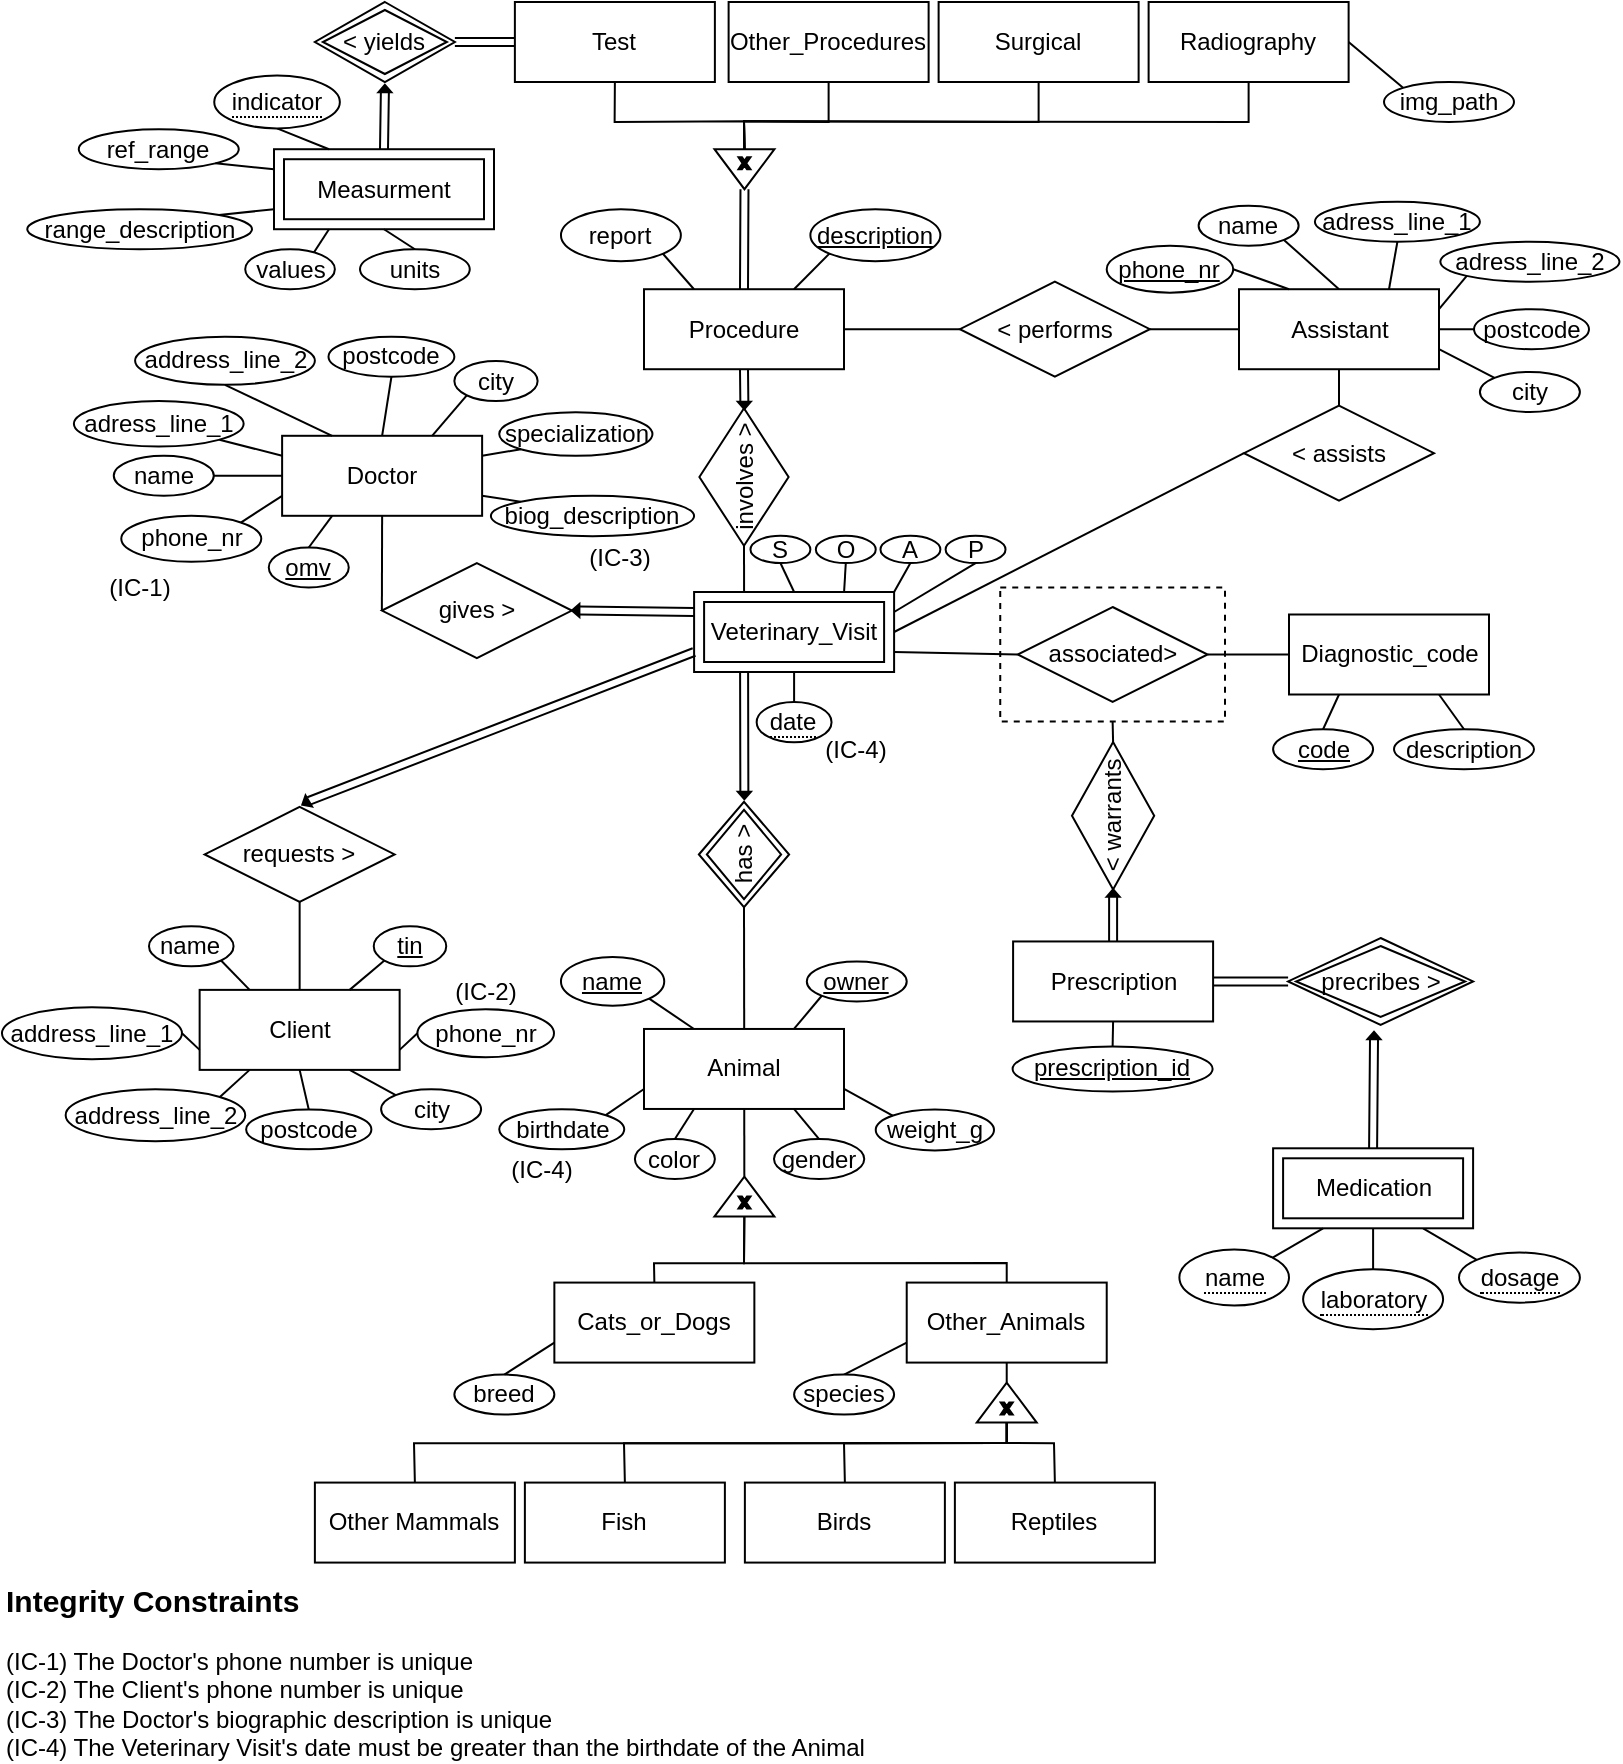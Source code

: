 <mxfile version="24.7.17">
  <diagram id="R2lEEEUBdFMjLlhIrx00" name="Page-1">
    <mxGraphModel dx="345" dy="1803" grid="1" gridSize="10" guides="1" tooltips="1" connect="1" arrows="1" fold="1" page="1" pageScale="1" pageWidth="850" pageHeight="1100" math="0" shadow="0" extFonts="Permanent Marker^https://fonts.googleapis.com/css?family=Permanent+Marker">
      <root>
        <mxCell id="0" />
        <mxCell id="1" parent="0" />
        <mxCell id="5cIpfjfdvuiY5bLcLQ52-531" value="" style="whiteSpace=wrap;html=1;align=center;dashed=1;fillColor=none;" parent="1" vertex="1">
          <mxGeometry x="1363.12" y="-587.25" width="112.38" height="67" as="geometry" />
        </mxCell>
        <mxCell id="5cIpfjfdvuiY5bLcLQ52-217" value="Doctor" style="whiteSpace=wrap;html=1;align=center;" parent="1" vertex="1">
          <mxGeometry x="1004.06" y="-663.1" width="100" height="40" as="geometry" />
        </mxCell>
        <mxCell id="5cIpfjfdvuiY5bLcLQ52-218" value="Client" style="whiteSpace=wrap;html=1;align=center;" parent="1" vertex="1">
          <mxGeometry x="962.82" y="-386.06" width="100" height="40" as="geometry" />
        </mxCell>
        <mxCell id="5cIpfjfdvuiY5bLcLQ52-219" value="Assis&lt;span style=&quot;background-color: initial;&quot;&gt;tant&lt;/span&gt;" style="whiteSpace=wrap;html=1;align=center;" parent="1" vertex="1">
          <mxGeometry x="1482.5" y="-736.39" width="100" height="40" as="geometry" />
        </mxCell>
        <mxCell id="5cIpfjfdvuiY5bLcLQ52-221" value="specialization" style="ellipse;whiteSpace=wrap;html=1;align=center;" parent="1" vertex="1">
          <mxGeometry x="1112.62" y="-674.85" width="76.61" height="21.75" as="geometry" />
        </mxCell>
        <mxCell id="5cIpfjfdvuiY5bLcLQ52-222" value="" style="endArrow=none;html=1;rounded=0;exitX=0.5;exitY=0;exitDx=0;exitDy=0;entryX=0.25;entryY=1;entryDx=0;entryDy=0;" parent="1" source="5cIpfjfdvuiY5bLcLQ52-416" target="5cIpfjfdvuiY5bLcLQ52-217" edge="1">
          <mxGeometry relative="1" as="geometry">
            <mxPoint x="920.02" y="-538.54" as="sourcePoint" />
            <mxPoint x="875.02" y="-568.54" as="targetPoint" />
          </mxGeometry>
        </mxCell>
        <mxCell id="5cIpfjfdvuiY5bLcLQ52-223" value="biog_description" style="ellipse;whiteSpace=wrap;html=1;align=center;" parent="1" vertex="1">
          <mxGeometry x="1108.44" y="-633.1" width="101.61" height="20.18" as="geometry" />
        </mxCell>
        <mxCell id="5cIpfjfdvuiY5bLcLQ52-224" value="" style="endArrow=none;html=1;rounded=0;exitX=0;exitY=0;exitDx=0;exitDy=0;entryX=1;entryY=0.75;entryDx=0;entryDy=0;" parent="1" source="5cIpfjfdvuiY5bLcLQ52-223" target="5cIpfjfdvuiY5bLcLQ52-217" edge="1">
          <mxGeometry relative="1" as="geometry">
            <mxPoint x="890.02" y="-568.54" as="sourcePoint" />
            <mxPoint x="845.02" y="-598.54" as="targetPoint" />
          </mxGeometry>
        </mxCell>
        <mxCell id="5cIpfjfdvuiY5bLcLQ52-225" value="" style="endArrow=none;html=1;rounded=0;exitX=0;exitY=1;exitDx=0;exitDy=0;entryX=0.75;entryY=0;entryDx=0;entryDy=0;" parent="1" source="5cIpfjfdvuiY5bLcLQ52-410" target="5cIpfjfdvuiY5bLcLQ52-218" edge="1">
          <mxGeometry relative="1" as="geometry">
            <mxPoint x="1642.862" y="-92.561" as="sourcePoint" />
            <mxPoint x="1587.19" y="-101.34" as="targetPoint" />
          </mxGeometry>
        </mxCell>
        <mxCell id="5cIpfjfdvuiY5bLcLQ52-226" value="owner" style="ellipse;whiteSpace=wrap;html=1;align=center;fontStyle=4" parent="1" vertex="1">
          <mxGeometry x="1266.41" y="-400.27" width="49.95" height="20" as="geometry" />
        </mxCell>
        <mxCell id="5cIpfjfdvuiY5bLcLQ52-227" value="" style="endArrow=none;html=1;rounded=0;exitX=0;exitY=1;exitDx=0;exitDy=0;entryX=0.75;entryY=0;entryDx=0;entryDy=0;" parent="1" source="5cIpfjfdvuiY5bLcLQ52-226" target="j37J7HoHjIznkent-nm3-9" edge="1">
          <mxGeometry relative="1" as="geometry">
            <mxPoint x="1220.12" y="-309.71" as="sourcePoint" />
            <mxPoint x="1255.075" y="-353.97" as="targetPoint" />
          </mxGeometry>
        </mxCell>
        <mxCell id="5cIpfjfdvuiY5bLcLQ52-228" value="birthdate" style="ellipse;whiteSpace=wrap;html=1;align=center;" parent="1" vertex="1">
          <mxGeometry x="1112.62" y="-326.33" width="62.5" height="20" as="geometry" />
        </mxCell>
        <mxCell id="5cIpfjfdvuiY5bLcLQ52-229" value="" style="endArrow=none;html=1;rounded=0;exitX=1;exitY=0;exitDx=0;exitDy=0;entryX=0;entryY=0.75;entryDx=0;entryDy=0;" parent="1" source="5cIpfjfdvuiY5bLcLQ52-228" target="j37J7HoHjIznkent-nm3-9" edge="1">
          <mxGeometry relative="1" as="geometry">
            <mxPoint x="1430.12" y="-309.71" as="sourcePoint" />
            <mxPoint x="1195.21" y="-333.24" as="targetPoint" />
          </mxGeometry>
        </mxCell>
        <mxCell id="5cIpfjfdvuiY5bLcLQ52-230" value="color" style="ellipse;whiteSpace=wrap;html=1;align=center;" parent="1" vertex="1">
          <mxGeometry x="1180.44" y="-311.47" width="40" height="20" as="geometry" />
        </mxCell>
        <mxCell id="5cIpfjfdvuiY5bLcLQ52-232" value="gender" style="ellipse;whiteSpace=wrap;html=1;align=center;" parent="1" vertex="1">
          <mxGeometry x="1250" y="-311.47" width="45.12" height="20" as="geometry" />
        </mxCell>
        <mxCell id="5cIpfjfdvuiY5bLcLQ52-233" value="" style="endArrow=none;html=1;rounded=0;entryX=0.75;entryY=1;entryDx=0;entryDy=0;exitX=0.5;exitY=0;exitDx=0;exitDy=0;" parent="1" source="5cIpfjfdvuiY5bLcLQ52-232" target="j37J7HoHjIznkent-nm3-9" edge="1">
          <mxGeometry relative="1" as="geometry">
            <mxPoint x="1315.74" y="-310.83" as="sourcePoint" />
            <mxPoint x="1255.075" y="-326.33" as="targetPoint" />
          </mxGeometry>
        </mxCell>
        <mxCell id="5cIpfjfdvuiY5bLcLQ52-234" value="weight_g" style="ellipse;whiteSpace=wrap;html=1;align=center;" parent="1" vertex="1">
          <mxGeometry x="1300.87" y="-326.27" width="59.13" height="20.46" as="geometry" />
        </mxCell>
        <mxCell id="5cIpfjfdvuiY5bLcLQ52-235" value="" style="endArrow=none;html=1;rounded=0;exitX=0;exitY=0;exitDx=0;exitDy=0;entryX=1;entryY=0.75;entryDx=0;entryDy=0;" parent="1" source="5cIpfjfdvuiY5bLcLQ52-234" target="j37J7HoHjIznkent-nm3-9" edge="1">
          <mxGeometry relative="1" as="geometry">
            <mxPoint x="1260.12" y="-269.71" as="sourcePoint" />
            <mxPoint x="1275.03" y="-333.24" as="targetPoint" />
          </mxGeometry>
        </mxCell>
        <mxCell id="5cIpfjfdvuiY5bLcLQ52-236" value="" style="endArrow=none;html=1;rounded=0;entryX=0.25;entryY=1;entryDx=0;entryDy=0;exitX=0.5;exitY=0;exitDx=0;exitDy=0;" parent="1" source="5cIpfjfdvuiY5bLcLQ52-230" target="j37J7HoHjIznkent-nm3-9" edge="1">
          <mxGeometry relative="1" as="geometry">
            <mxPoint x="1154.74" y="-329.83" as="sourcePoint" />
            <mxPoint x="1215.165" y="-326.33" as="targetPoint" />
          </mxGeometry>
        </mxCell>
        <mxCell id="5cIpfjfdvuiY5bLcLQ52-239" value="" style="verticalLabelPosition=bottom;verticalAlign=top;html=1;shape=mxgraph.basic.acute_triangle;dx=0.5;" parent="1" vertex="1">
          <mxGeometry x="1220.18" y="-292.71" width="30" height="20" as="geometry" />
        </mxCell>
        <mxCell id="5cIpfjfdvuiY5bLcLQ52-240" value="Cats_or_Dogs" style="whiteSpace=wrap;html=1;align=center;" parent="1" vertex="1">
          <mxGeometry x="1140.18" y="-239.71" width="100" height="40" as="geometry" />
        </mxCell>
        <mxCell id="5cIpfjfdvuiY5bLcLQ52-241" value="Other_Animals" style="whiteSpace=wrap;html=1;align=center;" parent="1" vertex="1">
          <mxGeometry x="1316.36" y="-239.71" width="100" height="40" as="geometry" />
        </mxCell>
        <mxCell id="5cIpfjfdvuiY5bLcLQ52-242" value="" style="endArrow=none;html=1;rounded=0;entryX=0;entryY=0.75;entryDx=0;entryDy=0;exitX=0.5;exitY=0;exitDx=0;exitDy=0;" parent="1" source="5cIpfjfdvuiY5bLcLQ52-248" target="5cIpfjfdvuiY5bLcLQ52-241" edge="1">
          <mxGeometry relative="1" as="geometry">
            <mxPoint x="1448.24" y="-199.71" as="sourcePoint" />
            <mxPoint x="1353.24" y="-289.71" as="targetPoint" />
          </mxGeometry>
        </mxCell>
        <mxCell id="5cIpfjfdvuiY5bLcLQ52-243" value="breed" style="ellipse;whiteSpace=wrap;html=1;align=center;" parent="1" vertex="1">
          <mxGeometry x="1090.18" y="-193.71" width="50" height="20" as="geometry" />
        </mxCell>
        <mxCell id="5cIpfjfdvuiY5bLcLQ52-244" value="" style="endArrow=none;html=1;rounded=0;exitX=0.5;exitY=0;exitDx=0;exitDy=0;entryX=0;entryY=0.75;entryDx=0;entryDy=0;" parent="1" source="5cIpfjfdvuiY5bLcLQ52-243" target="5cIpfjfdvuiY5bLcLQ52-240" edge="1">
          <mxGeometry relative="1" as="geometry">
            <mxPoint x="1123.24" y="-152.21" as="sourcePoint" />
            <mxPoint x="1033.24" y="-209.71" as="targetPoint" />
          </mxGeometry>
        </mxCell>
        <mxCell id="5cIpfjfdvuiY5bLcLQ52-245" value="" style="verticalLabelPosition=bottom;verticalAlign=top;html=1;shape=mxgraph.basic.x;fillColor=#000000;" parent="1" vertex="1">
          <mxGeometry x="1232.24" y="-282.71" width="6" height="6" as="geometry" />
        </mxCell>
        <mxCell id="5cIpfjfdvuiY5bLcLQ52-246" value="" style="endArrow=none;html=1;rounded=0;entryX=0.5;entryY=0;entryDx=0;entryDy=0;exitX=0.5;exitY=1;exitDx=0;exitDy=0;exitPerimeter=0;" parent="1" source="5cIpfjfdvuiY5bLcLQ52-239" target="5cIpfjfdvuiY5bLcLQ52-240" edge="1">
          <mxGeometry relative="1" as="geometry">
            <mxPoint x="1446.24" y="-359.71" as="sourcePoint" />
            <mxPoint x="1246.24" y="-329.71" as="targetPoint" />
            <Array as="points">
              <mxPoint x="1235" y="-249.39" />
              <mxPoint x="1190" y="-249.39" />
            </Array>
          </mxGeometry>
        </mxCell>
        <mxCell id="5cIpfjfdvuiY5bLcLQ52-247" value="" style="endArrow=none;html=1;rounded=0;exitX=0.5;exitY=1;exitDx=0;exitDy=0;exitPerimeter=0;entryX=0.5;entryY=0;entryDx=0;entryDy=0;" parent="1" source="5cIpfjfdvuiY5bLcLQ52-239" target="5cIpfjfdvuiY5bLcLQ52-241" edge="1">
          <mxGeometry relative="1" as="geometry">
            <mxPoint x="1256.24" y="-239.71" as="sourcePoint" />
            <mxPoint x="1396.24" y="-259.71" as="targetPoint" />
            <Array as="points">
              <mxPoint x="1235" y="-249.39" />
              <mxPoint x="1366.36" y="-249.46" />
            </Array>
          </mxGeometry>
        </mxCell>
        <mxCell id="5cIpfjfdvuiY5bLcLQ52-248" value="species" style="ellipse;whiteSpace=wrap;html=1;align=center;" parent="1" vertex="1">
          <mxGeometry x="1260.05" y="-193.71" width="50" height="20" as="geometry" />
        </mxCell>
        <mxCell id="5cIpfjfdvuiY5bLcLQ52-249" value="Other Mammals" style="whiteSpace=wrap;html=1;align=center;" parent="1" vertex="1">
          <mxGeometry x="1020.44" y="-139.71" width="100" height="40" as="geometry" />
        </mxCell>
        <mxCell id="5cIpfjfdvuiY5bLcLQ52-250" value="Fish" style="whiteSpace=wrap;html=1;align=center;" parent="1" vertex="1">
          <mxGeometry x="1125.44" y="-139.71" width="100" height="40" as="geometry" />
        </mxCell>
        <mxCell id="5cIpfjfdvuiY5bLcLQ52-251" value="Birds" style="whiteSpace=wrap;html=1;align=center;" parent="1" vertex="1">
          <mxGeometry x="1235.44" y="-139.71" width="100" height="40" as="geometry" />
        </mxCell>
        <mxCell id="5cIpfjfdvuiY5bLcLQ52-252" value="Reptiles" style="whiteSpace=wrap;html=1;align=center;" parent="1" vertex="1">
          <mxGeometry x="1340.44" y="-139.71" width="100" height="40" as="geometry" />
        </mxCell>
        <mxCell id="5cIpfjfdvuiY5bLcLQ52-253" value="" style="endArrow=none;html=1;rounded=0;exitX=0.5;exitY=1;exitDx=0;exitDy=0;entryX=0;entryY=0;entryDx=15;entryDy=0;entryPerimeter=0;" parent="1" source="5cIpfjfdvuiY5bLcLQ52-241" target="5cIpfjfdvuiY5bLcLQ52-258" edge="1">
          <mxGeometry relative="1" as="geometry">
            <mxPoint x="1190.74" y="-159.71" as="sourcePoint" />
            <mxPoint x="1260.74" y="-109.71" as="targetPoint" />
          </mxGeometry>
        </mxCell>
        <mxCell id="5cIpfjfdvuiY5bLcLQ52-254" value="" style="endArrow=none;html=1;rounded=0;entryX=0.5;entryY=0;entryDx=0;entryDy=0;exitX=0.5;exitY=1;exitDx=0;exitDy=0;exitPerimeter=0;" parent="1" source="5cIpfjfdvuiY5bLcLQ52-258" target="5cIpfjfdvuiY5bLcLQ52-249" edge="1">
          <mxGeometry relative="1" as="geometry">
            <mxPoint x="1373.24" y="-169.71" as="sourcePoint" />
            <mxPoint x="1383.24" y="-179.71" as="targetPoint" />
            <Array as="points">
              <mxPoint x="1366.36" y="-159.46" />
              <mxPoint x="1070" y="-159.39" />
            </Array>
          </mxGeometry>
        </mxCell>
        <mxCell id="5cIpfjfdvuiY5bLcLQ52-255" value="" style="endArrow=none;html=1;rounded=0;entryX=0.5;entryY=0;entryDx=0;entryDy=0;exitX=0.5;exitY=1;exitDx=0;exitDy=0;exitPerimeter=0;" parent="1" source="5cIpfjfdvuiY5bLcLQ52-258" target="5cIpfjfdvuiY5bLcLQ52-250" edge="1">
          <mxGeometry relative="1" as="geometry">
            <mxPoint x="1373.24" y="-169.71" as="sourcePoint" />
            <mxPoint x="1183.24" y="-129.71" as="targetPoint" />
            <Array as="points">
              <mxPoint x="1366.36" y="-159.46" />
              <mxPoint x="1175" y="-159.39" />
            </Array>
          </mxGeometry>
        </mxCell>
        <mxCell id="5cIpfjfdvuiY5bLcLQ52-256" value="" style="endArrow=none;html=1;rounded=0;entryX=0.5;entryY=1;entryDx=0;entryDy=0;exitX=0.5;exitY=0;exitDx=0;exitDy=0;entryPerimeter=0;" parent="1" source="5cIpfjfdvuiY5bLcLQ52-251" target="5cIpfjfdvuiY5bLcLQ52-258" edge="1">
          <mxGeometry relative="1" as="geometry">
            <mxPoint x="1393.24" y="-149.71" as="sourcePoint" />
            <mxPoint x="1373.24" y="-169.71" as="targetPoint" />
            <Array as="points">
              <mxPoint x="1285" y="-159.39" />
              <mxPoint x="1366.36" y="-159.46" />
            </Array>
          </mxGeometry>
        </mxCell>
        <mxCell id="5cIpfjfdvuiY5bLcLQ52-257" value="" style="endArrow=none;html=1;rounded=0;entryX=0.5;entryY=1;entryDx=0;entryDy=0;exitX=0.5;exitY=0;exitDx=0;exitDy=0;entryPerimeter=0;" parent="1" source="5cIpfjfdvuiY5bLcLQ52-252" target="5cIpfjfdvuiY5bLcLQ52-258" edge="1">
          <mxGeometry relative="1" as="geometry">
            <mxPoint x="1403.24" y="-139.71" as="sourcePoint" />
            <mxPoint x="1373.24" y="-169.71" as="targetPoint" />
            <Array as="points">
              <mxPoint x="1390" y="-159.39" />
              <mxPoint x="1366.36" y="-159.46" />
            </Array>
          </mxGeometry>
        </mxCell>
        <mxCell id="5cIpfjfdvuiY5bLcLQ52-258" value="" style="verticalLabelPosition=bottom;verticalAlign=top;html=1;shape=mxgraph.basic.acute_triangle;dx=0.5;" parent="1" vertex="1">
          <mxGeometry x="1351.36" y="-189.71" width="30" height="20" as="geometry" />
        </mxCell>
        <mxCell id="5cIpfjfdvuiY5bLcLQ52-259" value="" style="verticalLabelPosition=bottom;verticalAlign=top;html=1;shape=mxgraph.basic.x;fillColor=#000000;" parent="1" vertex="1">
          <mxGeometry x="1363.36" y="-179.71" width="6" height="6" as="geometry" />
        </mxCell>
        <mxCell id="5cIpfjfdvuiY5bLcLQ52-272" value="" style="endArrow=classic;html=1;rounded=0;fontFamily=Helvetica;fontSize=12;fontColor=default;autosize=0;resizable=1;exitX=0.5;exitY=0;exitDx=0;exitDy=0;entryX=0.5;entryY=0;entryDx=0;entryDy=0;" parent="1" edge="1">
          <mxGeometry width="50" height="50" relative="1" as="geometry">
            <mxPoint x="1082.11" y="-496.0" as="sourcePoint" />
            <mxPoint x="1082.11" y="-496.0" as="targetPoint" />
          </mxGeometry>
        </mxCell>
        <mxCell id="5cIpfjfdvuiY5bLcLQ52-283" value="&amp;lt; assists" style="shape=rhombus;perimeter=rhombusPerimeter;whiteSpace=wrap;html=1;align=center;verticalAlign=middle;fontFamily=Helvetica;fontSize=12;fontColor=default;autosize=0;resizable=1;fillColor=default;gradientColor=none;" parent="1" vertex="1">
          <mxGeometry x="1485.0" y="-678.14" width="95" height="47.5" as="geometry" />
        </mxCell>
        <mxCell id="5cIpfjfdvuiY5bLcLQ52-284" value="" style="endArrow=none;html=1;rounded=0;fontFamily=Helvetica;fontSize=12;fontColor=default;autosize=0;resizable=1;entryX=0;entryY=0.5;entryDx=0;entryDy=0;exitX=1;exitY=0.5;exitDx=0;exitDy=0;" parent="1" source="5cIpfjfdvuiY5bLcLQ52-500" target="5cIpfjfdvuiY5bLcLQ52-283" edge="1">
          <mxGeometry width="50" height="50" relative="1" as="geometry">
            <mxPoint x="1235.05" y="-587.5" as="sourcePoint" />
            <mxPoint x="1425.12" y="-520" as="targetPoint" />
          </mxGeometry>
        </mxCell>
        <mxCell id="5cIpfjfdvuiY5bLcLQ52-288" value="Diagnostic_code" style="whiteSpace=wrap;html=1;align=center;" parent="1" vertex="1">
          <mxGeometry x="1507.5" y="-573.75" width="100" height="40" as="geometry" />
        </mxCell>
        <mxCell id="5cIpfjfdvuiY5bLcLQ52-289" value="&lt;u&gt;code&lt;/u&gt;" style="ellipse;whiteSpace=wrap;html=1;align=center;" parent="1" vertex="1">
          <mxGeometry x="1499.55" y="-516.39" width="50" height="20" as="geometry" />
        </mxCell>
        <mxCell id="5cIpfjfdvuiY5bLcLQ52-290" value="" style="endArrow=none;html=1;rounded=0;exitX=0.5;exitY=0;exitDx=0;exitDy=0;entryX=0.25;entryY=1;entryDx=0;entryDy=0;" parent="1" source="5cIpfjfdvuiY5bLcLQ52-289" target="5cIpfjfdvuiY5bLcLQ52-288" edge="1">
          <mxGeometry relative="1" as="geometry">
            <mxPoint x="1727.5" y="-618.08" as="sourcePoint" />
            <mxPoint x="1887.5" y="-618.08" as="targetPoint" />
          </mxGeometry>
        </mxCell>
        <mxCell id="5cIpfjfdvuiY5bLcLQ52-291" value="description" style="ellipse;whiteSpace=wrap;html=1;align=center;" parent="1" vertex="1">
          <mxGeometry x="1560" y="-516.39" width="70" height="20" as="geometry" />
        </mxCell>
        <mxCell id="5cIpfjfdvuiY5bLcLQ52-292" value="" style="endArrow=none;html=1;rounded=0;exitX=0.5;exitY=0;exitDx=0;exitDy=0;entryX=0.75;entryY=1;entryDx=0;entryDy=0;" parent="1" source="5cIpfjfdvuiY5bLcLQ52-291" target="5cIpfjfdvuiY5bLcLQ52-288" edge="1">
          <mxGeometry relative="1" as="geometry">
            <mxPoint x="1802.5" y="-643.08" as="sourcePoint" />
            <mxPoint x="1817.5" y="-653.08" as="targetPoint" />
          </mxGeometry>
        </mxCell>
        <mxCell id="5cIpfjfdvuiY5bLcLQ52-293" value="Prescription" style="whiteSpace=wrap;html=1;align=center;" parent="1" vertex="1">
          <mxGeometry x="1369.55" y="-410.27" width="100" height="40" as="geometry" />
        </mxCell>
        <mxCell id="5cIpfjfdvuiY5bLcLQ52-296" value="prescription_id" style="ellipse;whiteSpace=wrap;html=1;align=center;fontStyle=4;" parent="1" vertex="1">
          <mxGeometry x="1369.31" y="-357.77" width="100" height="22.5" as="geometry" />
        </mxCell>
        <mxCell id="5cIpfjfdvuiY5bLcLQ52-297" value="" style="endArrow=none;html=1;rounded=0;exitX=0.5;exitY=0;exitDx=0;exitDy=0;entryX=0.5;entryY=1;entryDx=0;entryDy=0;" parent="1" source="5cIpfjfdvuiY5bLcLQ52-296" target="5cIpfjfdvuiY5bLcLQ52-293" edge="1">
          <mxGeometry relative="1" as="geometry">
            <mxPoint x="1756" y="-494.22" as="sourcePoint" />
            <mxPoint x="1816" y="-484.22" as="targetPoint" />
          </mxGeometry>
        </mxCell>
        <mxCell id="5cIpfjfdvuiY5bLcLQ52-305" value="" style="endArrow=none;html=1;rounded=0;exitX=0.5;exitY=1;exitDx=0;exitDy=0;entryX=1;entryY=0.25;entryDx=0;entryDy=0;" parent="1" source="j37J7HoHjIznkent-nm3-7" target="5cIpfjfdvuiY5bLcLQ52-500" edge="1">
          <mxGeometry relative="1" as="geometry">
            <mxPoint x="1368.44" y="-605.0" as="sourcePoint" />
            <mxPoint x="1447.62" y="-675.0" as="targetPoint" />
          </mxGeometry>
        </mxCell>
        <mxCell id="5cIpfjfdvuiY5bLcLQ52-307" value="" style="endArrow=none;html=1;rounded=0;exitX=0.5;exitY=1;exitDx=0;exitDy=0;entryX=1;entryY=0;entryDx=0;entryDy=0;" parent="1" source="j37J7HoHjIznkent-nm3-6" target="5cIpfjfdvuiY5bLcLQ52-500" edge="1">
          <mxGeometry relative="1" as="geometry">
            <mxPoint x="1347.035" y="-607.61" as="sourcePoint" />
            <mxPoint x="1422.62" y="-675.0" as="targetPoint" />
          </mxGeometry>
        </mxCell>
        <mxCell id="5cIpfjfdvuiY5bLcLQ52-309" value="" style="endArrow=none;html=1;rounded=0;exitX=0.5;exitY=1;exitDx=0;exitDy=0;entryX=0.75;entryY=0;entryDx=0;entryDy=0;" parent="1" source="j37J7HoHjIznkent-nm3-5" target="5cIpfjfdvuiY5bLcLQ52-500" edge="1">
          <mxGeometry relative="1" as="geometry">
            <mxPoint x="1316.335" y="-606.5" as="sourcePoint" />
            <mxPoint x="1310" y="-586.39" as="targetPoint" />
          </mxGeometry>
        </mxCell>
        <mxCell id="5cIpfjfdvuiY5bLcLQ52-310" value="S" style="ellipse;whiteSpace=wrap;html=1;align=center;" parent="1" vertex="1">
          <mxGeometry x="1238.24" y="-613.09" width="29.95" height="13.61" as="geometry" />
        </mxCell>
        <mxCell id="5cIpfjfdvuiY5bLcLQ52-311" value="" style="endArrow=none;html=1;rounded=0;exitX=0.5;exitY=1;exitDx=0;exitDy=0;entryX=0.5;entryY=0;entryDx=0;entryDy=0;" parent="1" source="5cIpfjfdvuiY5bLcLQ52-310" target="5cIpfjfdvuiY5bLcLQ52-500" edge="1">
          <mxGeometry relative="1" as="geometry">
            <mxPoint x="1420.12" y="-685.25" as="sourcePoint" />
            <mxPoint x="1372.62" y="-675.0" as="targetPoint" />
          </mxGeometry>
        </mxCell>
        <mxCell id="5cIpfjfdvuiY5bLcLQ52-312" value="&amp;lt; warrants" style="shape=rhombus;perimeter=rhombusPerimeter;whiteSpace=wrap;html=1;align=center;verticalAlign=middle;fontFamily=Helvetica;fontSize=12;fontColor=default;autosize=0;resizable=1;fillColor=default;gradientColor=none;rotation=-90;" parent="1" vertex="1">
          <mxGeometry x="1382.73" y="-493.67" width="73.64" height="41.11" as="geometry" />
        </mxCell>
        <mxCell id="5cIpfjfdvuiY5bLcLQ52-313" value="" style="endArrow=none;html=1;rounded=0;fontFamily=Helvetica;fontSize=12;fontColor=default;autosize=0;resizable=1;entryX=0;entryY=0.5;entryDx=0;entryDy=0;exitX=1;exitY=0.5;exitDx=0;exitDy=0;" parent="1" source="5cIpfjfdvuiY5bLcLQ52-465" target="5cIpfjfdvuiY5bLcLQ52-288" edge="1">
          <mxGeometry relative="1" as="geometry">
            <mxPoint x="2330" y="-552.72" as="sourcePoint" />
            <mxPoint x="2290" y="-572.72" as="targetPoint" />
          </mxGeometry>
        </mxCell>
        <mxCell id="5cIpfjfdvuiY5bLcLQ52-314" value="" style="resizable=0;html=1;whiteSpace=wrap;align=left;verticalAlign=bottom;fontFamily=Helvetica;fontSize=12;fontColor=default;autosize=0;fillColor=none;gradientColor=none;" parent="5cIpfjfdvuiY5bLcLQ52-313" connectable="0" vertex="1">
          <mxGeometry x="-1" relative="1" as="geometry" />
        </mxCell>
        <mxCell id="5cIpfjfdvuiY5bLcLQ52-315" value="" style="resizable=0;html=1;whiteSpace=wrap;align=right;verticalAlign=bottom;fontFamily=Helvetica;fontSize=12;fontColor=default;autosize=0;fillColor=none;gradientColor=none;" parent="5cIpfjfdvuiY5bLcLQ52-313" connectable="0" vertex="1">
          <mxGeometry x="1" relative="1" as="geometry" />
        </mxCell>
        <mxCell id="5cIpfjfdvuiY5bLcLQ52-316" value="precribes &amp;gt;" style="shape=rhombus;double=1;perimeter=rhombusPerimeter;whiteSpace=wrap;html=1;align=center;fillColor=default;" parent="1" vertex="1">
          <mxGeometry x="1507.05" y="-412.01" width="92.5" height="43.48" as="geometry" />
        </mxCell>
        <mxCell id="5cIpfjfdvuiY5bLcLQ52-319" value="" style="html=1;rounded=0;shape=link;entryX=0.5;entryY=0;entryDx=0;entryDy=0;exitX=0;exitY=0.5;exitDx=0;exitDy=0;" parent="1" source="j37J7HoHjIznkent-nm3-30" target="5cIpfjfdvuiY5bLcLQ52-469" edge="1">
          <mxGeometry relative="1" as="geometry">
            <mxPoint x="1550" y="-356.39" as="sourcePoint" />
            <mxPoint x="1680.0" y="-46.6" as="targetPoint" />
          </mxGeometry>
        </mxCell>
        <mxCell id="5cIpfjfdvuiY5bLcLQ52-321" value="" style="shape=link;html=1;rounded=0;exitX=0;exitY=0.5;exitDx=0;exitDy=0;entryX=1;entryY=0.5;entryDx=0;entryDy=0;" parent="1" source="5cIpfjfdvuiY5bLcLQ52-316" target="5cIpfjfdvuiY5bLcLQ52-293" edge="1">
          <mxGeometry relative="1" as="geometry">
            <mxPoint x="1704" y="-260.22" as="sourcePoint" />
            <mxPoint x="1646" y="-154.22" as="targetPoint" />
          </mxGeometry>
        </mxCell>
        <mxCell id="5cIpfjfdvuiY5bLcLQ52-322" value="" style="resizable=0;html=1;whiteSpace=wrap;align=right;verticalAlign=bottom;" parent="5cIpfjfdvuiY5bLcLQ52-321" connectable="0" vertex="1">
          <mxGeometry x="1" relative="1" as="geometry" />
        </mxCell>
        <mxCell id="5cIpfjfdvuiY5bLcLQ52-323" value="" style="endArrow=none;html=1;rounded=0;exitX=1;exitY=0.5;exitDx=0;exitDy=0;entryX=0.5;entryY=1;entryDx=0;entryDy=0;" parent="1" source="5cIpfjfdvuiY5bLcLQ52-312" target="5cIpfjfdvuiY5bLcLQ52-531" edge="1">
          <mxGeometry width="50" height="50" relative="1" as="geometry">
            <mxPoint x="1810" y="-699.97" as="sourcePoint" />
            <mxPoint x="1714.88" y="-413.58" as="targetPoint" />
          </mxGeometry>
        </mxCell>
        <mxCell id="5cIpfjfdvuiY5bLcLQ52-326" value="Procedure" style="whiteSpace=wrap;html=1;align=center;" parent="1" vertex="1">
          <mxGeometry x="1185" y="-736.39" width="100" height="40" as="geometry" />
        </mxCell>
        <mxCell id="5cIpfjfdvuiY5bLcLQ52-327" value="involves &amp;gt;" style="shape=rhombus;perimeter=rhombusPerimeter;whiteSpace=wrap;html=1;align=center;verticalAlign=middle;fontFamily=Helvetica;fontSize=12;fontColor=default;autosize=0;resizable=1;fillColor=default;gradientColor=none;allowArrows=0;pointerEvents=1;rotation=-90;" parent="1" vertex="1">
          <mxGeometry x="1200.63" y="-664.78" width="68.73" height="44.61" as="geometry" />
        </mxCell>
        <mxCell id="5cIpfjfdvuiY5bLcLQ52-328" value="" style="endArrow=none;html=1;rounded=0;fontFamily=Helvetica;fontSize=12;fontColor=default;autosize=0;resizable=1;entryX=0;entryY=0.5;entryDx=0;entryDy=0;exitX=0.25;exitY=0;exitDx=0;exitDy=0;" parent="1" source="5cIpfjfdvuiY5bLcLQ52-500" target="5cIpfjfdvuiY5bLcLQ52-327" edge="1">
          <mxGeometry width="50" height="50" relative="1" as="geometry">
            <mxPoint x="1227.83" y="-583.39" as="sourcePoint" />
            <mxPoint x="1227.84" y="-640.5" as="targetPoint" />
            <Array as="points" />
          </mxGeometry>
        </mxCell>
        <mxCell id="5cIpfjfdvuiY5bLcLQ52-332" value="description" style="ellipse;whiteSpace=wrap;html=1;align=center;fontStyle=4" parent="1" vertex="1">
          <mxGeometry x="1268.19" y="-776.39" width="65" height="26" as="geometry" />
        </mxCell>
        <mxCell id="5cIpfjfdvuiY5bLcLQ52-333" value="" style="endArrow=none;html=1;rounded=0;exitX=0;exitY=1;exitDx=0;exitDy=0;entryX=0.75;entryY=0;entryDx=0;entryDy=0;" parent="1" source="5cIpfjfdvuiY5bLcLQ52-332" target="5cIpfjfdvuiY5bLcLQ52-326" edge="1">
          <mxGeometry relative="1" as="geometry">
            <mxPoint x="1360.81" y="-754.25" as="sourcePoint" />
            <mxPoint x="1410.81" y="-804.25" as="targetPoint" />
          </mxGeometry>
        </mxCell>
        <mxCell id="5cIpfjfdvuiY5bLcLQ52-334" value="report" style="ellipse;whiteSpace=wrap;html=1;align=center;" parent="1" vertex="1">
          <mxGeometry x="1143.48" y="-776.39" width="59.95" height="26" as="geometry" />
        </mxCell>
        <mxCell id="5cIpfjfdvuiY5bLcLQ52-335" value="" style="endArrow=none;html=1;rounded=0;exitX=1;exitY=1;exitDx=0;exitDy=0;entryX=0.25;entryY=0;entryDx=0;entryDy=0;" parent="1" source="5cIpfjfdvuiY5bLcLQ52-334" target="5cIpfjfdvuiY5bLcLQ52-326" edge="1">
          <mxGeometry relative="1" as="geometry">
            <mxPoint x="1511.221" y="-824.254" as="sourcePoint" />
            <mxPoint x="1355.81" y="-891.01" as="targetPoint" />
          </mxGeometry>
        </mxCell>
        <mxCell id="5cIpfjfdvuiY5bLcLQ52-341" value="&amp;lt; performs" style="shape=rhombus;perimeter=rhombusPerimeter;whiteSpace=wrap;html=1;align=center;verticalAlign=middle;fontFamily=Helvetica;fontSize=12;fontColor=default;autosize=0;resizable=1;fillColor=default;gradientColor=none;" parent="1" vertex="1">
          <mxGeometry x="1342.94" y="-740.14" width="95" height="47.5" as="geometry" />
        </mxCell>
        <mxCell id="5cIpfjfdvuiY5bLcLQ52-342" value="" style="endArrow=none;html=1;rounded=0;entryX=0;entryY=0.5;entryDx=0;entryDy=0;exitX=1;exitY=0.5;exitDx=0;exitDy=0;" parent="1" source="5cIpfjfdvuiY5bLcLQ52-326" target="5cIpfjfdvuiY5bLcLQ52-341" edge="1">
          <mxGeometry width="50" height="50" relative="1" as="geometry">
            <mxPoint x="1655.81" y="-510" as="sourcePoint" />
            <mxPoint x="1705.81" y="-560" as="targetPoint" />
          </mxGeometry>
        </mxCell>
        <mxCell id="5cIpfjfdvuiY5bLcLQ52-343" value="" style="endArrow=none;html=1;rounded=0;entryX=0;entryY=0.5;entryDx=0;entryDy=0;exitX=1;exitY=0.5;exitDx=0;exitDy=0;" parent="1" source="5cIpfjfdvuiY5bLcLQ52-341" target="5cIpfjfdvuiY5bLcLQ52-219" edge="1">
          <mxGeometry width="50" height="50" relative="1" as="geometry">
            <mxPoint x="1443.76" y="-503.75" as="sourcePoint" />
            <mxPoint x="1493.76" y="-553.75" as="targetPoint" />
          </mxGeometry>
        </mxCell>
        <mxCell id="5cIpfjfdvuiY5bLcLQ52-346" value="Other_Procedures" style="whiteSpace=wrap;html=1;align=center;" parent="1" vertex="1">
          <mxGeometry x="1227.31" y="-880" width="100" height="40" as="geometry" />
        </mxCell>
        <mxCell id="5cIpfjfdvuiY5bLcLQ52-347" value="" style="verticalLabelPosition=bottom;verticalAlign=top;html=1;shape=mxgraph.basic.acute_triangle;dx=0.5;rotation=-180;" parent="1" vertex="1">
          <mxGeometry x="1220.24" y="-806.39" width="30" height="20" as="geometry" />
        </mxCell>
        <mxCell id="5cIpfjfdvuiY5bLcLQ52-348" value="Surgical" style="whiteSpace=wrap;html=1;align=center;" parent="1" vertex="1">
          <mxGeometry x="1332.31" y="-880" width="100" height="40" as="geometry" />
        </mxCell>
        <mxCell id="5cIpfjfdvuiY5bLcLQ52-349" value="Test" style="whiteSpace=wrap;html=1;align=center;" parent="1" vertex="1">
          <mxGeometry x="1120.44" y="-880" width="100" height="40" as="geometry" />
        </mxCell>
        <mxCell id="5cIpfjfdvuiY5bLcLQ52-350" value="Radiography" style="whiteSpace=wrap;html=1;align=center;" parent="1" vertex="1">
          <mxGeometry x="1437.31" y="-880" width="100" height="40" as="geometry" />
        </mxCell>
        <mxCell id="5cIpfjfdvuiY5bLcLQ52-377" value="" style="html=1;rounded=0;exitX=0.5;exitY=0;exitDx=0;exitDy=0;shape=link;entryX=0.5;entryY=1;entryDx=0;entryDy=0;" parent="1" target="5cIpfjfdvuiY5bLcLQ52-492" edge="1">
          <mxGeometry relative="1" as="geometry">
            <mxPoint x="1055.44" y="-840.0" as="sourcePoint" />
            <mxPoint x="1062.69" y="-989.74" as="targetPoint" />
          </mxGeometry>
        </mxCell>
        <mxCell id="5cIpfjfdvuiY5bLcLQ52-379" value="ref_range" style="ellipse;whiteSpace=wrap;html=1;align=center;" parent="1" vertex="1">
          <mxGeometry x="902.38" y="-816.39" width="80" height="20" as="geometry" />
        </mxCell>
        <mxCell id="5cIpfjfdvuiY5bLcLQ52-380" value="" style="endArrow=none;html=1;rounded=0;exitX=1;exitY=1;exitDx=0;exitDy=0;entryX=0;entryY=0.25;entryDx=0;entryDy=0;" parent="1" source="5cIpfjfdvuiY5bLcLQ52-379" target="5cIpfjfdvuiY5bLcLQ52-383" edge="1">
          <mxGeometry relative="1" as="geometry">
            <mxPoint x="1132.62" y="-983.24" as="sourcePoint" />
            <mxPoint x="982.69" y="-1060" as="targetPoint" />
          </mxGeometry>
        </mxCell>
        <mxCell id="5cIpfjfdvuiY5bLcLQ52-381" value="range_description" style="ellipse;whiteSpace=wrap;html=1;align=center;" parent="1" vertex="1">
          <mxGeometry x="876.63" y="-776.39" width="112.38" height="20" as="geometry" />
        </mxCell>
        <mxCell id="5cIpfjfdvuiY5bLcLQ52-382" value="" style="endArrow=none;html=1;rounded=0;exitX=1;exitY=0;exitDx=0;exitDy=0;entryX=0;entryY=0.75;entryDx=0;entryDy=0;" parent="1" source="5cIpfjfdvuiY5bLcLQ52-381" target="5cIpfjfdvuiY5bLcLQ52-383" edge="1">
          <mxGeometry relative="1" as="geometry">
            <mxPoint x="1137.69" y="-933.24" as="sourcePoint" />
            <mxPoint x="982.69" y="-1040" as="targetPoint" />
          </mxGeometry>
        </mxCell>
        <mxCell id="5cIpfjfdvuiY5bLcLQ52-383" value="Measurment" style="shape=ext;margin=3;double=1;whiteSpace=wrap;html=1;align=center;" parent="1" vertex="1">
          <mxGeometry x="1000" y="-806.39" width="110" height="40" as="geometry" />
        </mxCell>
        <mxCell id="5cIpfjfdvuiY5bLcLQ52-386" value="units" style="ellipse;whiteSpace=wrap;html=1;align=center;" parent="1" vertex="1">
          <mxGeometry x="1043" y="-756.39" width="54.88" height="20" as="geometry" />
        </mxCell>
        <mxCell id="5cIpfjfdvuiY5bLcLQ52-387" value="" style="endArrow=none;html=1;rounded=0;exitX=0.5;exitY=0;exitDx=0;exitDy=0;entryX=0.5;entryY=1;entryDx=0;entryDy=0;" parent="1" source="5cIpfjfdvuiY5bLcLQ52-386" target="5cIpfjfdvuiY5bLcLQ52-383" edge="1">
          <mxGeometry relative="1" as="geometry">
            <mxPoint x="1483.82" y="-1031.85" as="sourcePoint" />
            <mxPoint x="1523.82" y="-1067.85" as="targetPoint" />
          </mxGeometry>
        </mxCell>
        <mxCell id="5cIpfjfdvuiY5bLcLQ52-389" value="" style="html=1;rounded=0;exitX=0;exitY=0.5;exitDx=0;exitDy=0;shape=link;entryX=1;entryY=0.5;entryDx=0;entryDy=0;" parent="1" source="5cIpfjfdvuiY5bLcLQ52-349" target="5cIpfjfdvuiY5bLcLQ52-492" edge="1">
          <mxGeometry relative="1" as="geometry">
            <mxPoint x="1075.81" y="-1061.5" as="sourcePoint" />
            <mxPoint x="1062.69" y="-959.74" as="targetPoint" />
          </mxGeometry>
        </mxCell>
        <mxCell id="5cIpfjfdvuiY5bLcLQ52-391" value="name" style="ellipse;whiteSpace=wrap;html=1;align=center;" parent="1" vertex="1">
          <mxGeometry x="919.89" y="-653.1" width="50" height="20" as="geometry" />
        </mxCell>
        <mxCell id="5cIpfjfdvuiY5bLcLQ52-392" value="" style="endArrow=none;html=1;rounded=0;exitX=1;exitY=0.5;exitDx=0;exitDy=0;entryX=0;entryY=0.5;entryDx=0;entryDy=0;" parent="1" source="5cIpfjfdvuiY5bLcLQ52-391" target="5cIpfjfdvuiY5bLcLQ52-217" edge="1">
          <mxGeometry relative="1" as="geometry">
            <mxPoint x="512.52" y="-668.54" as="sourcePoint" />
            <mxPoint x="567.52" y="-643.54" as="targetPoint" />
          </mxGeometry>
        </mxCell>
        <mxCell id="5cIpfjfdvuiY5bLcLQ52-393" value="adress_line_1" style="ellipse;whiteSpace=wrap;html=1;align=center;" parent="1" vertex="1">
          <mxGeometry x="899.94" y="-680.45" width="84.88" height="22.71" as="geometry" />
        </mxCell>
        <mxCell id="5cIpfjfdvuiY5bLcLQ52-394" value="" style="endArrow=none;html=1;rounded=0;exitX=1;exitY=1;exitDx=0;exitDy=0;entryX=0;entryY=0.25;entryDx=0;entryDy=0;" parent="1" source="5cIpfjfdvuiY5bLcLQ52-393" target="5cIpfjfdvuiY5bLcLQ52-217" edge="1">
          <mxGeometry relative="1" as="geometry">
            <mxPoint x="587.52" y="-693.54" as="sourcePoint" />
            <mxPoint x="567.52" y="-683.54" as="targetPoint" />
          </mxGeometry>
        </mxCell>
        <mxCell id="5cIpfjfdvuiY5bLcLQ52-395" value="address_line_2" style="ellipse;whiteSpace=wrap;html=1;align=center;" parent="1" vertex="1">
          <mxGeometry x="930.55" y="-712.64" width="89.89" height="24.06" as="geometry" />
        </mxCell>
        <mxCell id="5cIpfjfdvuiY5bLcLQ52-396" value="" style="endArrow=none;html=1;rounded=0;exitX=0.5;exitY=1;exitDx=0;exitDy=0;entryX=0.25;entryY=0;entryDx=0;entryDy=0;" parent="1" source="5cIpfjfdvuiY5bLcLQ52-395" target="5cIpfjfdvuiY5bLcLQ52-217" edge="1">
          <mxGeometry relative="1" as="geometry">
            <mxPoint x="532.52" y="-648.54" as="sourcePoint" />
            <mxPoint x="592.52" y="-683.54" as="targetPoint" />
          </mxGeometry>
        </mxCell>
        <mxCell id="5cIpfjfdvuiY5bLcLQ52-397" value="city" style="ellipse;whiteSpace=wrap;html=1;align=center;" parent="1" vertex="1">
          <mxGeometry x="1090.18" y="-700.45" width="41.63" height="20" as="geometry" />
        </mxCell>
        <mxCell id="5cIpfjfdvuiY5bLcLQ52-398" value="" style="endArrow=none;html=1;rounded=0;exitX=0;exitY=1;exitDx=0;exitDy=0;entryX=0.75;entryY=0;entryDx=0;entryDy=0;" parent="1" source="5cIpfjfdvuiY5bLcLQ52-397" target="5cIpfjfdvuiY5bLcLQ52-217" edge="1">
          <mxGeometry relative="1" as="geometry">
            <mxPoint x="552.52" y="-628.54" as="sourcePoint" />
            <mxPoint x="614.9" y="-667.15" as="targetPoint" />
          </mxGeometry>
        </mxCell>
        <mxCell id="5cIpfjfdvuiY5bLcLQ52-399" value="postcode" style="ellipse;whiteSpace=wrap;html=1;align=center;" parent="1" vertex="1">
          <mxGeometry x="1027.25" y="-712.64" width="62.93" height="20" as="geometry" />
        </mxCell>
        <mxCell id="5cIpfjfdvuiY5bLcLQ52-400" value="" style="endArrow=none;html=1;rounded=0;exitX=0.5;exitY=1;exitDx=0;exitDy=0;entryX=0.5;entryY=0;entryDx=0;entryDy=0;" parent="1" source="5cIpfjfdvuiY5bLcLQ52-399" target="5cIpfjfdvuiY5bLcLQ52-217" edge="1">
          <mxGeometry relative="1" as="geometry">
            <mxPoint x="562.52" y="-618.54" as="sourcePoint" />
            <mxPoint x="592.52" y="-643.54" as="targetPoint" />
          </mxGeometry>
        </mxCell>
        <mxCell id="5cIpfjfdvuiY5bLcLQ52-401" value="&lt;u&gt;phone_nr&lt;/u&gt;" style="ellipse;whiteSpace=wrap;html=1;align=center;" parent="1" vertex="1">
          <mxGeometry x="1416.36" y="-758.1" width="63.24" height="23.42" as="geometry" />
        </mxCell>
        <mxCell id="5cIpfjfdvuiY5bLcLQ52-402" value="" style="endArrow=none;html=1;rounded=0;exitX=1;exitY=0.5;exitDx=0;exitDy=0;entryX=0.25;entryY=0;entryDx=0;entryDy=0;" parent="1" source="5cIpfjfdvuiY5bLcLQ52-401" target="5cIpfjfdvuiY5bLcLQ52-219" edge="1">
          <mxGeometry relative="1" as="geometry">
            <mxPoint x="665.2" y="-562.5" as="sourcePoint" />
            <mxPoint x="680.2" y="-572.5" as="targetPoint" />
          </mxGeometry>
        </mxCell>
        <mxCell id="5cIpfjfdvuiY5bLcLQ52-404" value="" style="html=1;rounded=0;shape=link;entryX=0;entryY=0.25;entryDx=0;entryDy=0;exitX=0;exitY=0.5;exitDx=0;exitDy=0;" parent="1" source="j37J7HoHjIznkent-nm3-27" target="5cIpfjfdvuiY5bLcLQ52-500" edge="1">
          <mxGeometry relative="1" as="geometry">
            <mxPoint x="1160" y="-576.39" as="sourcePoint" />
            <mxPoint x="1197.62" y="-585.0" as="targetPoint" />
          </mxGeometry>
        </mxCell>
        <mxCell id="5cIpfjfdvuiY5bLcLQ52-409" value="" style="endArrow=none;html=1;rounded=0;exitX=0;exitY=0;exitDx=15;exitDy=0;exitPerimeter=0;entryX=0.5;entryY=1;entryDx=0;entryDy=0;" parent="1" source="5cIpfjfdvuiY5bLcLQ52-239" edge="1">
          <mxGeometry relative="1" as="geometry">
            <mxPoint x="570.12" y="-269.71" as="sourcePoint" />
            <mxPoint x="1235.12" y="-326.33" as="targetPoint" />
            <Array as="points" />
          </mxGeometry>
        </mxCell>
        <mxCell id="5cIpfjfdvuiY5bLcLQ52-410" value="tin" style="ellipse;whiteSpace=wrap;html=1;align=center;fontStyle=4" parent="1" vertex="1">
          <mxGeometry x="1049.87" y="-417.82" width="36.25" height="20" as="geometry" />
        </mxCell>
        <mxCell id="5cIpfjfdvuiY5bLcLQ52-412" value="" style="endArrow=none;html=1;rounded=0;exitX=0.5;exitY=1;exitDx=0;exitDy=0;exitPerimeter=0;entryX=0.5;entryY=1;entryDx=0;entryDy=0;" parent="1" source="5cIpfjfdvuiY5bLcLQ52-347" target="5cIpfjfdvuiY5bLcLQ52-350" edge="1">
          <mxGeometry width="50" height="50" relative="1" as="geometry">
            <mxPoint x="1336.74" y="-776.39" as="sourcePoint" />
            <mxPoint x="1507.31" y="-860" as="targetPoint" />
            <Array as="points">
              <mxPoint x="1235" y="-820.39" />
              <mxPoint x="1487.31" y="-820" />
            </Array>
          </mxGeometry>
        </mxCell>
        <mxCell id="5cIpfjfdvuiY5bLcLQ52-413" value="" style="endArrow=none;html=1;rounded=0;exitX=0.5;exitY=1;exitDx=0;exitDy=0;exitPerimeter=0;entryX=0.5;entryY=1;entryDx=0;entryDy=0;" parent="1" source="5cIpfjfdvuiY5bLcLQ52-347" target="5cIpfjfdvuiY5bLcLQ52-348" edge="1">
          <mxGeometry width="50" height="50" relative="1" as="geometry">
            <mxPoint x="1336.74" y="-776.39" as="sourcePoint" />
            <mxPoint x="1497.31" y="-830" as="targetPoint" />
            <Array as="points">
              <mxPoint x="1235" y="-820.39" />
              <mxPoint x="1382.31" y="-820" />
            </Array>
          </mxGeometry>
        </mxCell>
        <mxCell id="5cIpfjfdvuiY5bLcLQ52-414" value="" style="endArrow=none;html=1;rounded=0;exitX=0.5;exitY=1;exitDx=0;exitDy=0;exitPerimeter=0;entryX=0.5;entryY=1;entryDx=0;entryDy=0;" parent="1" source="5cIpfjfdvuiY5bLcLQ52-347" target="5cIpfjfdvuiY5bLcLQ52-346" edge="1">
          <mxGeometry width="50" height="50" relative="1" as="geometry">
            <mxPoint x="1336.74" y="-776.39" as="sourcePoint" />
            <mxPoint x="1392.31" y="-830" as="targetPoint" />
            <Array as="points">
              <mxPoint x="1235" y="-820.39" />
              <mxPoint x="1277.31" y="-820" />
            </Array>
          </mxGeometry>
        </mxCell>
        <mxCell id="5cIpfjfdvuiY5bLcLQ52-415" value="" style="endArrow=none;html=1;rounded=0;exitX=0.5;exitY=1;exitDx=0;exitDy=0;exitPerimeter=0;entryX=0.5;entryY=1;entryDx=0;entryDy=0;" parent="1" source="5cIpfjfdvuiY5bLcLQ52-347" target="5cIpfjfdvuiY5bLcLQ52-349" edge="1">
          <mxGeometry width="50" height="50" relative="1" as="geometry">
            <mxPoint x="1336.74" y="-776.39" as="sourcePoint" />
            <mxPoint x="1402.31" y="-820" as="targetPoint" />
            <Array as="points">
              <mxPoint x="1235" y="-820.39" />
              <mxPoint x="1170.31" y="-820" />
            </Array>
          </mxGeometry>
        </mxCell>
        <mxCell id="5cIpfjfdvuiY5bLcLQ52-451" value="" style="endArrow=none;html=1;rounded=0;exitX=0.5;exitY=0;exitDx=0;exitDy=0;entryX=0.5;entryY=1;entryDx=0;entryDy=0;" parent="1" source="5cIpfjfdvuiY5bLcLQ52-533" target="5cIpfjfdvuiY5bLcLQ52-500" edge="1">
          <mxGeometry relative="1" as="geometry">
            <mxPoint x="1257.798" y="-495.681" as="sourcePoint" />
            <mxPoint x="1260.05" y="-547.5" as="targetPoint" />
          </mxGeometry>
        </mxCell>
        <mxCell id="5cIpfjfdvuiY5bLcLQ52-452" value="img_path" style="ellipse;whiteSpace=wrap;html=1;align=center;" parent="1" vertex="1">
          <mxGeometry x="1555" y="-840.0" width="65" height="20" as="geometry" />
        </mxCell>
        <mxCell id="5cIpfjfdvuiY5bLcLQ52-453" value="" style="endArrow=none;html=1;rounded=0;exitX=0;exitY=0;exitDx=0;exitDy=0;entryX=1;entryY=0.5;entryDx=0;entryDy=0;" parent="1" source="5cIpfjfdvuiY5bLcLQ52-452" target="5cIpfjfdvuiY5bLcLQ52-350" edge="1">
          <mxGeometry relative="1" as="geometry">
            <mxPoint x="1598.43" y="-972.28" as="sourcePoint" />
            <mxPoint x="1554.81" y="-860" as="targetPoint" />
          </mxGeometry>
        </mxCell>
        <mxCell id="5cIpfjfdvuiY5bLcLQ52-457" value="" style="endArrow=none;html=1;rounded=0;exitX=0.5;exitY=1;exitDx=0;exitDy=0;entryX=0;entryY=0.5;entryDx=0;entryDy=0;" parent="1" source="5cIpfjfdvuiY5bLcLQ52-217" target="5cIpfjfdvuiY5bLcLQ52-526" edge="1">
          <mxGeometry relative="1" as="geometry">
            <mxPoint x="928.64" y="-507.36" as="sourcePoint" />
            <mxPoint x="946.26" y="-558.11" as="targetPoint" />
          </mxGeometry>
        </mxCell>
        <mxCell id="5cIpfjfdvuiY5bLcLQ52-458" value="" style="endArrow=none;html=1;rounded=0;exitX=0.5;exitY=0;exitDx=0;exitDy=0;entryX=0.5;entryY=1;entryDx=0;entryDy=0;" parent="1" source="5cIpfjfdvuiY5bLcLQ52-218" target="5cIpfjfdvuiY5bLcLQ52-527" edge="1">
          <mxGeometry relative="1" as="geometry">
            <mxPoint x="885.71" y="-587.71" as="sourcePoint" />
            <mxPoint x="925.83" y="-502.6" as="targetPoint" />
          </mxGeometry>
        </mxCell>
        <mxCell id="5cIpfjfdvuiY5bLcLQ52-459" value="" style="endArrow=none;html=1;rounded=0;exitX=0.5;exitY=0;exitDx=0;exitDy=0;entryX=0;entryY=0.5;entryDx=0;entryDy=0;" parent="1" target="5cIpfjfdvuiY5bLcLQ52-532" edge="1">
          <mxGeometry relative="1" as="geometry">
            <mxPoint x="1235.12" y="-353.97" as="sourcePoint" />
            <mxPoint x="1243" y="-450" as="targetPoint" />
          </mxGeometry>
        </mxCell>
        <mxCell id="5cIpfjfdvuiY5bLcLQ52-461" value="" style="endArrow=none;html=1;rounded=0;fontFamily=Helvetica;fontSize=12;fontColor=default;autosize=0;resizable=1;exitX=0.5;exitY=0;exitDx=0;exitDy=0;entryX=0.5;entryY=1;entryDx=0;entryDy=0;" parent="1" source="5cIpfjfdvuiY5bLcLQ52-283" target="5cIpfjfdvuiY5bLcLQ52-219" edge="1">
          <mxGeometry width="50" height="50" relative="1" as="geometry">
            <mxPoint x="923.76" y="-653.75" as="sourcePoint" />
            <mxPoint x="928.64" y="-617.36" as="targetPoint" />
          </mxGeometry>
        </mxCell>
        <mxCell id="5cIpfjfdvuiY5bLcLQ52-463" value="" style="shape=link;html=1;rounded=0;exitX=0;exitY=0;exitDx=15;exitDy=0;exitPerimeter=0;entryX=0.5;entryY=0;entryDx=0;entryDy=0;" parent="1" source="5cIpfjfdvuiY5bLcLQ52-347" target="5cIpfjfdvuiY5bLcLQ52-326" edge="1">
          <mxGeometry relative="1" as="geometry">
            <mxPoint x="1290.54" y="-838.25" as="sourcePoint" />
            <mxPoint x="1290.54" y="-814.25" as="targetPoint" />
          </mxGeometry>
        </mxCell>
        <mxCell id="5cIpfjfdvuiY5bLcLQ52-464" value="" style="resizable=0;html=1;whiteSpace=wrap;align=right;verticalAlign=bottom;" parent="5cIpfjfdvuiY5bLcLQ52-463" connectable="0" vertex="1">
          <mxGeometry x="1" relative="1" as="geometry" />
        </mxCell>
        <mxCell id="5cIpfjfdvuiY5bLcLQ52-465" value="associated&amp;gt;" style="shape=rhombus;perimeter=rhombusPerimeter;whiteSpace=wrap;html=1;align=center;verticalAlign=middle;fontFamily=Helvetica;fontSize=12;fontColor=default;autosize=0;resizable=1;fillColor=default;gradientColor=none;" parent="1" vertex="1">
          <mxGeometry x="1371.81" y="-577.5" width="95" height="47.5" as="geometry" />
        </mxCell>
        <mxCell id="5cIpfjfdvuiY5bLcLQ52-466" value="" style="endArrow=none;html=1;rounded=0;exitX=0;exitY=0.5;exitDx=0;exitDy=0;entryX=1;entryY=0.75;entryDx=0;entryDy=0;" parent="1" source="5cIpfjfdvuiY5bLcLQ52-465" target="5cIpfjfdvuiY5bLcLQ52-500" edge="1">
          <mxGeometry width="50" height="50" relative="1" as="geometry">
            <mxPoint x="1642.88" y="-431.58" as="sourcePoint" />
            <mxPoint x="1570" y="-606.39" as="targetPoint" />
          </mxGeometry>
        </mxCell>
        <mxCell id="5cIpfjfdvuiY5bLcLQ52-467" value="" style="endArrow=none;html=1;rounded=0;exitX=0.5;exitY=0;exitDx=0;exitDy=0;entryX=0.5;entryY=1;entryDx=0;entryDy=0;" parent="1" source="5cIpfjfdvuiY5bLcLQ52-472" target="5cIpfjfdvuiY5bLcLQ52-469" edge="1">
          <mxGeometry relative="1" as="geometry">
            <mxPoint x="1473.937" y="-304.425" as="sourcePoint" />
            <mxPoint x="1516.05" y="-316.85" as="targetPoint" />
          </mxGeometry>
        </mxCell>
        <mxCell id="5cIpfjfdvuiY5bLcLQ52-468" value="" style="endArrow=none;html=1;rounded=0;entryX=0.75;entryY=1;entryDx=0;entryDy=0;exitX=0;exitY=0;exitDx=0;exitDy=0;" parent="1" source="5cIpfjfdvuiY5bLcLQ52-473" target="5cIpfjfdvuiY5bLcLQ52-469" edge="1">
          <mxGeometry relative="1" as="geometry">
            <mxPoint x="1468.759" y="-262.961" as="sourcePoint" />
            <mxPoint x="1546.05" y="-306.85" as="targetPoint" />
          </mxGeometry>
        </mxCell>
        <mxCell id="5cIpfjfdvuiY5bLcLQ52-469" value="Medication" style="shape=ext;margin=3;double=1;whiteSpace=wrap;html=1;align=center;" parent="1" vertex="1">
          <mxGeometry x="1499.55" y="-306.85" width="100" height="40" as="geometry" />
        </mxCell>
        <mxCell id="5cIpfjfdvuiY5bLcLQ52-470" value="&lt;span style=&quot;border-bottom: 1px dotted&quot;&gt;name&lt;/span&gt;" style="ellipse;whiteSpace=wrap;html=1;align=center;" parent="1" vertex="1">
          <mxGeometry x="1452.69" y="-256.22" width="54.81" height="28.02" as="geometry" />
        </mxCell>
        <mxCell id="5cIpfjfdvuiY5bLcLQ52-471" value="" style="endArrow=none;html=1;rounded=0;entryX=0.25;entryY=1;entryDx=0;entryDy=0;exitX=1;exitY=0;exitDx=0;exitDy=0;" parent="1" source="5cIpfjfdvuiY5bLcLQ52-470" target="5cIpfjfdvuiY5bLcLQ52-469" edge="1">
          <mxGeometry relative="1" as="geometry">
            <mxPoint x="1478.43" y="-252.83" as="sourcePoint" />
            <mxPoint x="1509.43" y="-266.83" as="targetPoint" />
          </mxGeometry>
        </mxCell>
        <mxCell id="5cIpfjfdvuiY5bLcLQ52-472" value="&lt;span style=&quot;border-bottom: 1px dotted&quot;&gt;laboratory&lt;/span&gt;" style="ellipse;whiteSpace=wrap;html=1;align=center;" parent="1" vertex="1">
          <mxGeometry x="1514.55" y="-246.39" width="70" height="30" as="geometry" />
        </mxCell>
        <mxCell id="5cIpfjfdvuiY5bLcLQ52-473" value="&lt;span style=&quot;border-bottom: 1px dotted&quot;&gt;dosage&lt;/span&gt;" style="ellipse;whiteSpace=wrap;html=1;align=center;" parent="1" vertex="1">
          <mxGeometry x="1592.5" y="-254.75" width="60.45" height="25.08" as="geometry" />
        </mxCell>
        <mxCell id="5cIpfjfdvuiY5bLcLQ52-476" value="" style="endArrow=none;html=1;rounded=0;exitX=0.5;exitY=1;exitDx=0;exitDy=0;entryX=0.25;entryY=0;entryDx=0;entryDy=0;" parent="1" source="5cIpfjfdvuiY5bLcLQ52-537" target="5cIpfjfdvuiY5bLcLQ52-383" edge="1">
          <mxGeometry relative="1" as="geometry">
            <mxPoint x="1180.81" y="-1065.0" as="sourcePoint" />
            <mxPoint x="1057.69" y="-1070" as="targetPoint" />
          </mxGeometry>
        </mxCell>
        <mxCell id="5cIpfjfdvuiY5bLcLQ52-478" value="" style="endArrow=none;html=1;rounded=0;entryX=0.5;entryY=1;entryDx=0;entryDy=0;exitX=0.25;exitY=1;exitDx=0;exitDy=0;" parent="1" source="5cIpfjfdvuiY5bLcLQ52-383" target="5cIpfjfdvuiY5bLcLQ52-538" edge="1">
          <mxGeometry relative="1" as="geometry">
            <mxPoint x="1025.06" y="-1023.61" as="sourcePoint" />
            <mxPoint x="1283.622" y="-1044.329" as="targetPoint" />
          </mxGeometry>
        </mxCell>
        <mxCell id="5cIpfjfdvuiY5bLcLQ52-492" value="&amp;lt; yields" style="shape=rhombus;double=1;perimeter=rhombusPerimeter;whiteSpace=wrap;html=1;align=center;fillColor=default;" parent="1" vertex="1">
          <mxGeometry x="1020.44" y="-880" width="70" height="40" as="geometry" />
        </mxCell>
        <mxCell id="5cIpfjfdvuiY5bLcLQ52-496" value="name" style="ellipse;whiteSpace=wrap;html=1;align=center;fontStyle=4" parent="1" vertex="1">
          <mxGeometry x="1143.48" y="-402.47" width="51.64" height="24.4" as="geometry" />
        </mxCell>
        <mxCell id="5cIpfjfdvuiY5bLcLQ52-497" value="" style="endArrow=none;html=1;rounded=0;exitX=0.25;exitY=0;exitDx=0;exitDy=0;entryX=1;entryY=1;entryDx=0;entryDy=0;" parent="1" source="j37J7HoHjIznkent-nm3-9" target="5cIpfjfdvuiY5bLcLQ52-496" edge="1">
          <mxGeometry relative="1" as="geometry">
            <mxPoint x="1215.165" y="-353.97" as="sourcePoint" />
            <mxPoint x="1518.12" y="-342.07" as="targetPoint" />
          </mxGeometry>
        </mxCell>
        <mxCell id="5cIpfjfdvuiY5bLcLQ52-500" value="Veterinary_Visit" style="shape=ext;margin=3;double=1;whiteSpace=wrap;html=1;align=center;" parent="1" vertex="1">
          <mxGeometry x="1210.05" y="-585" width="100" height="40" as="geometry" />
        </mxCell>
        <mxCell id="5cIpfjfdvuiY5bLcLQ52-502" value="adress_line_1" style="ellipse;whiteSpace=wrap;html=1;align=center;" parent="1" vertex="1">
          <mxGeometry x="1520.45" y="-780.14" width="82.5" height="20" as="geometry" />
        </mxCell>
        <mxCell id="5cIpfjfdvuiY5bLcLQ52-503" value="" style="endArrow=none;html=1;rounded=0;entryX=0.75;entryY=0;entryDx=0;entryDy=0;exitX=0.5;exitY=1;exitDx=0;exitDy=0;" parent="1" source="5cIpfjfdvuiY5bLcLQ52-502" target="5cIpfjfdvuiY5bLcLQ52-219" edge="1">
          <mxGeometry relative="1" as="geometry">
            <mxPoint x="980" y="-666.39" as="sourcePoint" />
            <mxPoint x="836.2" y="-697.5" as="targetPoint" />
          </mxGeometry>
        </mxCell>
        <mxCell id="5cIpfjfdvuiY5bLcLQ52-504" value="adress_line_2" style="ellipse;whiteSpace=wrap;html=1;align=center;" parent="1" vertex="1">
          <mxGeometry x="1583.18" y="-760.14" width="89.55" height="20" as="geometry" />
        </mxCell>
        <mxCell id="5cIpfjfdvuiY5bLcLQ52-505" value="" style="endArrow=none;html=1;rounded=0;exitX=0;exitY=1;exitDx=0;exitDy=0;entryX=1;entryY=0.25;entryDx=0;entryDy=0;" parent="1" source="5cIpfjfdvuiY5bLcLQ52-504" target="5cIpfjfdvuiY5bLcLQ52-219" edge="1">
          <mxGeometry relative="1" as="geometry">
            <mxPoint x="800.82" y="-662.89" as="sourcePoint" />
            <mxPoint x="861.2" y="-697.5" as="targetPoint" />
          </mxGeometry>
        </mxCell>
        <mxCell id="5cIpfjfdvuiY5bLcLQ52-506" value="city" style="ellipse;whiteSpace=wrap;html=1;align=center;" parent="1" vertex="1">
          <mxGeometry x="1602.95" y="-695.0" width="50" height="20" as="geometry" />
        </mxCell>
        <mxCell id="5cIpfjfdvuiY5bLcLQ52-507" value="" style="endArrow=none;html=1;rounded=0;exitX=0;exitY=0;exitDx=0;exitDy=0;entryX=1;entryY=0.75;entryDx=0;entryDy=0;" parent="1" source="5cIpfjfdvuiY5bLcLQ52-506" target="5cIpfjfdvuiY5bLcLQ52-219" edge="1">
          <mxGeometry relative="1" as="geometry">
            <mxPoint x="820.82" y="-642.89" as="sourcePoint" />
            <mxPoint x="886.2" y="-697.5" as="targetPoint" />
          </mxGeometry>
        </mxCell>
        <mxCell id="5cIpfjfdvuiY5bLcLQ52-508" value="address_line_1" style="ellipse;whiteSpace=wrap;html=1;align=center;" parent="1" vertex="1">
          <mxGeometry x="863.99" y="-377.38" width="90" height="25.99" as="geometry" />
        </mxCell>
        <mxCell id="5cIpfjfdvuiY5bLcLQ52-509" value="" style="endArrow=none;html=1;rounded=0;exitX=1;exitY=0.5;exitDx=0;exitDy=0;entryX=0;entryY=0.75;entryDx=0;entryDy=0;" parent="1" source="5cIpfjfdvuiY5bLcLQ52-508" target="5cIpfjfdvuiY5bLcLQ52-218" edge="1">
          <mxGeometry relative="1" as="geometry">
            <mxPoint x="950.33" y="-362.38" as="sourcePoint" />
            <mxPoint x="933.19" y="-262.84" as="targetPoint" />
          </mxGeometry>
        </mxCell>
        <mxCell id="5cIpfjfdvuiY5bLcLQ52-510" value="address_line_2" style="ellipse;whiteSpace=wrap;html=1;align=center;" parent="1" vertex="1">
          <mxGeometry x="895.83" y="-336.39" width="89.78" height="25.99" as="geometry" />
        </mxCell>
        <mxCell id="5cIpfjfdvuiY5bLcLQ52-511" value="" style="endArrow=none;html=1;rounded=0;exitX=1;exitY=0;exitDx=0;exitDy=0;entryX=0.25;entryY=1;entryDx=0;entryDy=0;" parent="1" source="5cIpfjfdvuiY5bLcLQ52-510" target="5cIpfjfdvuiY5bLcLQ52-218" edge="1">
          <mxGeometry relative="1" as="geometry">
            <mxPoint x="897.81" y="-228.23" as="sourcePoint" />
            <mxPoint x="958.19" y="-262.84" as="targetPoint" />
          </mxGeometry>
        </mxCell>
        <mxCell id="5cIpfjfdvuiY5bLcLQ52-512" value="city" style="ellipse;whiteSpace=wrap;html=1;align=center;" parent="1" vertex="1">
          <mxGeometry x="1053.55" y="-336.39" width="50" height="20" as="geometry" />
        </mxCell>
        <mxCell id="5cIpfjfdvuiY5bLcLQ52-513" value="" style="endArrow=none;html=1;rounded=0;exitX=0;exitY=0;exitDx=0;exitDy=0;entryX=0.75;entryY=1;entryDx=0;entryDy=0;" parent="1" source="5cIpfjfdvuiY5bLcLQ52-512" target="5cIpfjfdvuiY5bLcLQ52-218" edge="1">
          <mxGeometry relative="1" as="geometry">
            <mxPoint x="917.81" y="-208.23" as="sourcePoint" />
            <mxPoint x="983.19" y="-262.84" as="targetPoint" />
          </mxGeometry>
        </mxCell>
        <mxCell id="5cIpfjfdvuiY5bLcLQ52-514" value="name" style="ellipse;whiteSpace=wrap;html=1;align=center;" parent="1" vertex="1">
          <mxGeometry x="1462.31" y="-778.1" width="50" height="20" as="geometry" />
        </mxCell>
        <mxCell id="5cIpfjfdvuiY5bLcLQ52-516" value="postcode" style="ellipse;whiteSpace=wrap;html=1;align=center;" parent="1" vertex="1">
          <mxGeometry x="1600" y="-726.39" width="57.5" height="20" as="geometry" />
        </mxCell>
        <mxCell id="5cIpfjfdvuiY5bLcLQ52-517" value="" style="endArrow=none;html=1;rounded=0;exitX=0;exitY=0.5;exitDx=0;exitDy=0;entryX=1;entryY=0.5;entryDx=0;entryDy=0;" parent="1" source="5cIpfjfdvuiY5bLcLQ52-516" target="5cIpfjfdvuiY5bLcLQ52-219" edge="1">
          <mxGeometry relative="1" as="geometry">
            <mxPoint x="880.2" y="-622.89" as="sourcePoint" />
            <mxPoint x="910.58" y="-647.5" as="targetPoint" />
          </mxGeometry>
        </mxCell>
        <mxCell id="5cIpfjfdvuiY5bLcLQ52-518" value="name" style="ellipse;whiteSpace=wrap;html=1;align=center;" parent="1" vertex="1">
          <mxGeometry x="937.49" y="-417.82" width="42.29" height="20" as="geometry" />
        </mxCell>
        <mxCell id="5cIpfjfdvuiY5bLcLQ52-519" value="" style="endArrow=none;html=1;rounded=0;exitX=1;exitY=1;exitDx=0;exitDy=0;entryX=0.25;entryY=0;entryDx=0;entryDy=0;" parent="1" source="5cIpfjfdvuiY5bLcLQ52-518" target="5cIpfjfdvuiY5bLcLQ52-218" edge="1">
          <mxGeometry relative="1" as="geometry">
            <mxPoint x="879.81" y="-270.09" as="sourcePoint" />
            <mxPoint x="935.19" y="-244.7" as="targetPoint" />
          </mxGeometry>
        </mxCell>
        <mxCell id="5cIpfjfdvuiY5bLcLQ52-520" value="postcode" style="ellipse;whiteSpace=wrap;html=1;align=center;" parent="1" vertex="1">
          <mxGeometry x="986.07" y="-326.27" width="62.62" height="19.94" as="geometry" />
        </mxCell>
        <mxCell id="5cIpfjfdvuiY5bLcLQ52-521" value="" style="endArrow=none;html=1;rounded=0;exitX=0.5;exitY=0;exitDx=0;exitDy=0;entryX=0.5;entryY=1;entryDx=0;entryDy=0;" parent="1" source="5cIpfjfdvuiY5bLcLQ52-520" target="5cIpfjfdvuiY5bLcLQ52-218" edge="1">
          <mxGeometry relative="1" as="geometry">
            <mxPoint x="929.81" y="-220.09" as="sourcePoint" />
            <mxPoint x="960.19" y="-244.7" as="targetPoint" />
          </mxGeometry>
        </mxCell>
        <mxCell id="5cIpfjfdvuiY5bLcLQ52-522" value="phone_nr" style="ellipse;whiteSpace=wrap;html=1;align=center;" parent="1" vertex="1">
          <mxGeometry x="923.64" y="-623.1" width="70" height="23.02" as="geometry" />
        </mxCell>
        <mxCell id="5cIpfjfdvuiY5bLcLQ52-523" value="" style="endArrow=none;html=1;rounded=0;exitX=1;exitY=0;exitDx=0;exitDy=0;entryX=0;entryY=0.75;entryDx=0;entryDy=0;" parent="1" source="5cIpfjfdvuiY5bLcLQ52-522" target="5cIpfjfdvuiY5bLcLQ52-217" edge="1">
          <mxGeometry relative="1" as="geometry">
            <mxPoint x="784.9" y="-617.15" as="sourcePoint" />
            <mxPoint x="674.9" y="-597.15" as="targetPoint" />
          </mxGeometry>
        </mxCell>
        <mxCell id="5cIpfjfdvuiY5bLcLQ52-526" value="gives &amp;gt;" style="shape=rhombus;perimeter=rhombusPerimeter;whiteSpace=wrap;html=1;align=center;verticalAlign=middle;fontFamily=Helvetica;fontSize=12;fontColor=default;autosize=0;resizable=1;fillColor=default;gradientColor=none;" parent="1" vertex="1">
          <mxGeometry x="1053.94" y="-599.48" width="95" height="47.5" as="geometry" />
        </mxCell>
        <mxCell id="5cIpfjfdvuiY5bLcLQ52-527" value="requests &amp;gt;" style="shape=rhombus;perimeter=rhombusPerimeter;whiteSpace=wrap;html=1;align=center;verticalAlign=middle;fontFamily=Helvetica;fontSize=12;fontColor=default;autosize=0;resizable=1;fillColor=default;gradientColor=none;" parent="1" vertex="1">
          <mxGeometry x="965.32" y="-477.52" width="95" height="47.5" as="geometry" />
        </mxCell>
        <mxCell id="5cIpfjfdvuiY5bLcLQ52-528" value="" style="html=1;rounded=0;shape=link;entryX=0;entryY=0.75;entryDx=0;entryDy=0;exitX=0;exitY=0.5;exitDx=0;exitDy=0;" parent="1" source="j37J7HoHjIznkent-nm3-28" target="5cIpfjfdvuiY5bLcLQ52-500" edge="1">
          <mxGeometry relative="1" as="geometry">
            <mxPoint x="1030" y="-466.39" as="sourcePoint" />
            <mxPoint x="1207.62" y="-575.0" as="targetPoint" />
          </mxGeometry>
        </mxCell>
        <mxCell id="5cIpfjfdvuiY5bLcLQ52-532" value="has &amp;gt;" style="shape=rhombus;double=1;perimeter=rhombusPerimeter;whiteSpace=wrap;html=1;align=center;rotation=-90;fillColor=default;" parent="1" vertex="1">
          <mxGeometry x="1208.66" y="-476.32" width="52.68" height="45.12" as="geometry" />
        </mxCell>
        <mxCell id="5cIpfjfdvuiY5bLcLQ52-533" value="&lt;span style=&quot;border-bottom: 1px dotted&quot;&gt;date&lt;/span&gt;" style="ellipse;whiteSpace=wrap;html=1;align=center;" parent="1" vertex="1">
          <mxGeometry x="1241.33" y="-530" width="37.45" height="20.14" as="geometry" />
        </mxCell>
        <mxCell id="5cIpfjfdvuiY5bLcLQ52-537" value="&lt;span style=&quot;border-bottom: 1px dotted&quot;&gt;indicator&lt;/span&gt;" style="ellipse;whiteSpace=wrap;html=1;align=center;" parent="1" vertex="1">
          <mxGeometry x="970.12" y="-843.2" width="62.81" height="26.39" as="geometry" />
        </mxCell>
        <mxCell id="5cIpfjfdvuiY5bLcLQ52-538" value="values" style="ellipse;whiteSpace=wrap;html=1;align=center;" parent="1" vertex="1">
          <mxGeometry x="985.61" y="-756.39" width="44.82" height="20" as="geometry" />
        </mxCell>
        <mxCell id="5cIpfjfdvuiY5bLcLQ52-540" value="" style="endArrow=none;html=1;rounded=0;exitX=0.5;exitY=0;exitDx=0;exitDy=0;entryX=1;entryY=1;entryDx=0;entryDy=0;" parent="1" source="5cIpfjfdvuiY5bLcLQ52-219" target="5cIpfjfdvuiY5bLcLQ52-514" edge="1">
          <mxGeometry relative="1" as="geometry">
            <mxPoint x="1000" y="-473.61" as="sourcePoint" />
            <mxPoint x="1160" y="-473.61" as="targetPoint" />
          </mxGeometry>
        </mxCell>
        <mxCell id="j37J7HoHjIznkent-nm3-5" value="O" style="ellipse;whiteSpace=wrap;html=1;align=center;" parent="1" vertex="1">
          <mxGeometry x="1270.92" y="-613.09" width="29.95" height="13.61" as="geometry" />
        </mxCell>
        <mxCell id="j37J7HoHjIznkent-nm3-6" value="A" style="ellipse;whiteSpace=wrap;html=1;align=center;" parent="1" vertex="1">
          <mxGeometry x="1303.24" y="-613.09" width="29.95" height="13.61" as="geometry" />
        </mxCell>
        <mxCell id="j37J7HoHjIznkent-nm3-7" value="P" style="ellipse;whiteSpace=wrap;html=1;align=center;" parent="1" vertex="1">
          <mxGeometry x="1335.81" y="-613.09" width="29.95" height="13.61" as="geometry" />
        </mxCell>
        <mxCell id="j37J7HoHjIznkent-nm3-9" value="Animal" style="whiteSpace=wrap;html=1;align=center;" parent="1" vertex="1">
          <mxGeometry x="1185" y="-366.52" width="100" height="40" as="geometry" />
        </mxCell>
        <mxCell id="j37J7HoHjIznkent-nm3-17" value="" style="endArrow=none;html=1;rounded=0;exitX=0;exitY=1;exitDx=0;exitDy=0;entryX=1;entryY=0.25;entryDx=0;entryDy=0;" parent="1" source="5cIpfjfdvuiY5bLcLQ52-221" target="5cIpfjfdvuiY5bLcLQ52-217" edge="1">
          <mxGeometry relative="1" as="geometry">
            <mxPoint x="931.26" y="-584.1" as="sourcePoint" />
            <mxPoint x="1057.26" y="-623.1" as="targetPoint" />
          </mxGeometry>
        </mxCell>
        <mxCell id="5cIpfjfdvuiY5bLcLQ52-416" value="omv" style="ellipse;whiteSpace=wrap;html=1;align=center;fontStyle=4" parent="1" vertex="1">
          <mxGeometry x="997.38" y="-607.25" width="40" height="20" as="geometry" />
        </mxCell>
        <mxCell id="j37J7HoHjIznkent-nm3-23" value="" style="html=1;rounded=0;exitX=0.5;exitY=0;exitDx=0;exitDy=0;shape=link;endWidth=3.914;entryX=0;entryY=0.5;entryDx=0;entryDy=0;" parent="1" source="5cIpfjfdvuiY5bLcLQ52-383" target="j37J7HoHjIznkent-nm3-31" edge="1">
          <mxGeometry relative="1" as="geometry">
            <mxPoint x="1055" y="-806.39" as="sourcePoint" />
            <mxPoint x="1055" y="-836.39" as="targetPoint" />
          </mxGeometry>
        </mxCell>
        <mxCell id="j37J7HoHjIznkent-nm3-26" value="" style="html=1;rounded=0;exitX=0.25;exitY=1;exitDx=0;exitDy=0;shape=link;entryX=0;entryY=0.5;entryDx=0;entryDy=0;endArrow=block;startArrow=none;startFill=0;endWidth=8.073;" parent="1" source="5cIpfjfdvuiY5bLcLQ52-500" target="j37J7HoHjIznkent-nm3-25" edge="1">
          <mxGeometry relative="1" as="geometry">
            <mxPoint x="1235" y="-545.39" as="sourcePoint" />
            <mxPoint x="1235" y="-480.39" as="targetPoint" />
          </mxGeometry>
        </mxCell>
        <mxCell id="j37J7HoHjIznkent-nm3-25" value="" style="triangle;whiteSpace=wrap;html=1;rotation=90;fillColor=#000000;" parent="1" vertex="1">
          <mxGeometry x="1233.29" y="-486.5" width="3.77" height="6.53" as="geometry" />
        </mxCell>
        <mxCell id="j37J7HoHjIznkent-nm3-27" value="" style="triangle;whiteSpace=wrap;html=1;rotation=-180;fillColor=#000000;" parent="1" vertex="1">
          <mxGeometry x="1148.94" y="-578.99" width="3.77" height="6.53" as="geometry" />
        </mxCell>
        <mxCell id="j37J7HoHjIznkent-nm3-28" value="" style="triangle;whiteSpace=wrap;html=1;rotation=-210;fillColor=#000000;" parent="1" vertex="1">
          <mxGeometry x="1013.88" y="-482.85" width="3.77" height="6.53" as="geometry" />
        </mxCell>
        <mxCell id="j37J7HoHjIznkent-nm3-30" value="" style="triangle;whiteSpace=wrap;html=1;rotation=-90;fillColor=#000000;" parent="1" vertex="1">
          <mxGeometry x="1548.12" y="-366.52" width="3.77" height="6.53" as="geometry" />
        </mxCell>
        <mxCell id="j37J7HoHjIznkent-nm3-31" value="" style="triangle;whiteSpace=wrap;html=1;rotation=-90;fillColor=#000000;" parent="1" vertex="1">
          <mxGeometry x="1053.55" y="-840" width="3.77" height="6.53" as="geometry" />
        </mxCell>
        <mxCell id="7yrZDiX7ixBo6HogLfFR-1" value="" style="shape=link;html=1;rounded=0;exitX=0;exitY=0.5;exitDx=0;exitDy=0;entryX=0.5;entryY=0;entryDx=0;entryDy=0;" parent="1" source="7yrZDiX7ixBo6HogLfFR-3" target="5cIpfjfdvuiY5bLcLQ52-293" edge="1">
          <mxGeometry relative="1" as="geometry">
            <mxPoint x="1518" y="-380.39" as="sourcePoint" />
            <mxPoint x="1480" y="-380.39" as="targetPoint" />
          </mxGeometry>
        </mxCell>
        <mxCell id="7yrZDiX7ixBo6HogLfFR-2" value="" style="resizable=0;html=1;whiteSpace=wrap;align=right;verticalAlign=bottom;" parent="7yrZDiX7ixBo6HogLfFR-1" connectable="0" vertex="1">
          <mxGeometry x="1" relative="1" as="geometry" />
        </mxCell>
        <mxCell id="7yrZDiX7ixBo6HogLfFR-3" value="" style="triangle;whiteSpace=wrap;html=1;rotation=-90;fillColor=#000000;" parent="1" vertex="1">
          <mxGeometry x="1417.67" y="-437.73" width="3.77" height="6.53" as="geometry" />
        </mxCell>
        <mxCell id="7yrZDiX7ixBo6HogLfFR-6" value="phone_nr" style="ellipse;whiteSpace=wrap;html=1;align=center;" parent="1" vertex="1">
          <mxGeometry x="1071.7" y="-376.39" width="68.3" height="24.01" as="geometry" />
        </mxCell>
        <mxCell id="7yrZDiX7ixBo6HogLfFR-7" value="" style="endArrow=none;html=1;rounded=0;exitX=0;exitY=0.5;exitDx=0;exitDy=0;entryX=1;entryY=0.75;entryDx=0;entryDy=0;" parent="1" source="7yrZDiX7ixBo6HogLfFR-6" target="5cIpfjfdvuiY5bLcLQ52-218" edge="1">
          <mxGeometry relative="1" as="geometry">
            <mxPoint x="964.9" y="-374.67" as="sourcePoint" />
            <mxPoint x="1061.71" y="-356.06" as="targetPoint" />
          </mxGeometry>
        </mxCell>
        <mxCell id="7yrZDiX7ixBo6HogLfFR-8" value="" style="html=1;rounded=0;shape=link;entryX=0.5;entryY=1;entryDx=0;entryDy=0;exitX=0;exitY=0.5;exitDx=0;exitDy=0;" parent="1" source="7yrZDiX7ixBo6HogLfFR-9" target="5cIpfjfdvuiY5bLcLQ52-326" edge="1">
          <mxGeometry relative="1" as="geometry">
            <mxPoint x="1163" y="-565.39" as="sourcePoint" />
            <mxPoint x="1220" y="-565.39" as="targetPoint" />
          </mxGeometry>
        </mxCell>
        <mxCell id="7yrZDiX7ixBo6HogLfFR-9" value="" style="triangle;whiteSpace=wrap;html=1;rotation=90;fillColor=#000000;" parent="1" vertex="1">
          <mxGeometry x="1233.29" y="-681.53" width="3.77" height="6.53" as="geometry" />
        </mxCell>
        <mxCell id="OJuQmSciOqd_kZzjWamA-1" value="(IC-1)" style="text;html=1;align=center;verticalAlign=middle;whiteSpace=wrap;rounded=0;" parent="1" vertex="1">
          <mxGeometry x="902.82" y="-602.46" width="60" height="30" as="geometry" />
        </mxCell>
        <mxCell id="OJuQmSciOqd_kZzjWamA-2" value="(IC-4)" style="text;html=1;align=center;verticalAlign=middle;whiteSpace=wrap;rounded=0;" parent="1" vertex="1">
          <mxGeometry x="1104.06" y="-311.47" width="60" height="30" as="geometry" />
        </mxCell>
        <mxCell id="OJuQmSciOqd_kZzjWamA-3" value="(IC-2)" style="text;html=1;align=center;verticalAlign=middle;whiteSpace=wrap;rounded=0;" parent="1" vertex="1">
          <mxGeometry x="1075.85" y="-400.27" width="60" height="30" as="geometry" />
        </mxCell>
        <mxCell id="OJuQmSciOqd_kZzjWamA-4" value="(IC-4)" style="text;html=1;align=center;verticalAlign=middle;whiteSpace=wrap;rounded=0;" parent="1" vertex="1">
          <mxGeometry x="1261.38" y="-521.39" width="60" height="30" as="geometry" />
        </mxCell>
        <mxCell id="OJuQmSciOqd_kZzjWamA-7" value="&lt;b&gt;&lt;font style=&quot;font-size: 15px;&quot;&gt;Integrity Constraints&lt;/font&gt;&lt;/b&gt;&lt;div&gt;&lt;span style=&quot;font-size: 9px;&quot;&gt;&lt;b&gt;&lt;br&gt;&lt;/b&gt;&lt;/span&gt;&lt;div&gt;&lt;span style=&quot;background-color: initial;&quot;&gt;(IC-1) The Doctor&#39;s phone number is unique&lt;/span&gt;&lt;div&gt;&lt;div&gt;(IC-2) The Client&#39;s phone number is unique&lt;br&gt;&lt;/div&gt;&lt;div&gt;(IC-3)&amp;nbsp;&lt;span style=&quot;background-color: initial;&quot;&gt;The Doctor&#39;s biographic description is unique&lt;/span&gt;&lt;/div&gt;&lt;div&gt;(IC-4) The Veterinary Visit&#39;s date must be greater than the birthdate of the Animal&lt;/div&gt;&lt;/div&gt;&lt;/div&gt;&lt;/div&gt;" style="text;html=1;align=left;verticalAlign=middle;whiteSpace=wrap;rounded=0;" parent="1" vertex="1">
          <mxGeometry x="863.99" y="-90" width="476.01" height="90" as="geometry" />
        </mxCell>
        <mxCell id="I5U2qBjjy3mKg3aM6Cfj-1" value="(IC-3)" style="text;html=1;align=center;verticalAlign=middle;whiteSpace=wrap;rounded=0;" parent="1" vertex="1">
          <mxGeometry x="1143.48" y="-617.25" width="60" height="30" as="geometry" />
        </mxCell>
        <mxCell id="0j4TPcHLpddrIgwHjB1k-1" value="" style="verticalLabelPosition=bottom;verticalAlign=top;html=1;shape=mxgraph.basic.x;fillColor=#000000;" vertex="1" parent="1">
          <mxGeometry x="1232.24" y="-802.39" width="6" height="6" as="geometry" />
        </mxCell>
      </root>
    </mxGraphModel>
  </diagram>
</mxfile>
